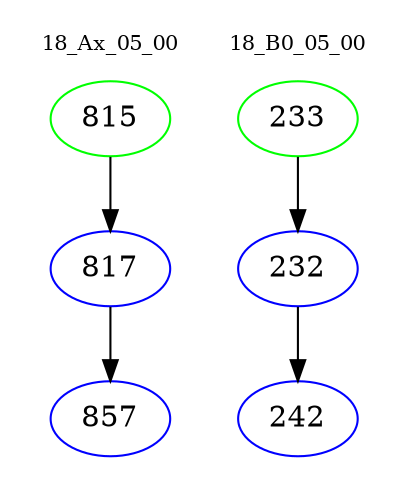 digraph{
subgraph cluster_0 {
color = white
label = "18_Ax_05_00";
fontsize=10;
T0_815 [label="815", color="green"]
T0_815 -> T0_817 [color="black"]
T0_817 [label="817", color="blue"]
T0_817 -> T0_857 [color="black"]
T0_857 [label="857", color="blue"]
}
subgraph cluster_1 {
color = white
label = "18_B0_05_00";
fontsize=10;
T1_233 [label="233", color="green"]
T1_233 -> T1_232 [color="black"]
T1_232 [label="232", color="blue"]
T1_232 -> T1_242 [color="black"]
T1_242 [label="242", color="blue"]
}
}
